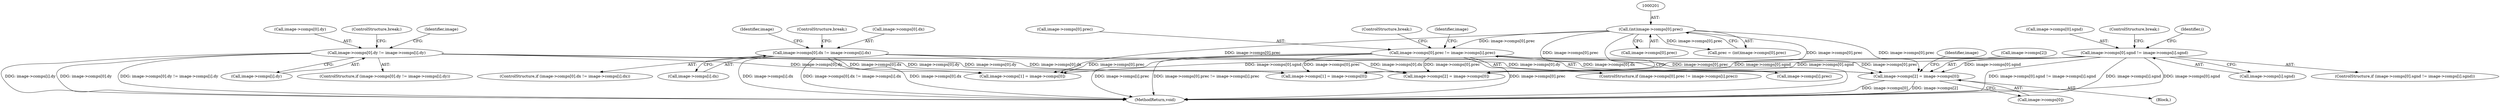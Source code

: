 digraph "0_openjpeg_2e5ab1d9987831c981ff05862e8ccf1381ed58ea@array" {
"1001108" [label="(Call,image->comps[2] = image->comps[0])"];
"1000294" [label="(Call,image->comps[0].sgnd != image->comps[i].sgnd)"];
"1000276" [label="(Call,image->comps[0].prec != image->comps[i].prec)"];
"1000200" [label="(Call,(int)image->comps[0].prec)"];
"1000240" [label="(Call,image->comps[0].dx != image->comps[i].dx)"];
"1000258" [label="(Call,image->comps[0].dy != image->comps[i].dy)"];
"1000274" [label="(ControlStructure,break;)"];
"1000280" [label="(Identifier,image)"];
"1000275" [label="(ControlStructure,if (image->comps[0].prec != image->comps[i].prec))"];
"1000256" [label="(ControlStructure,break;)"];
"1000294" [label="(Call,image->comps[0].sgnd != image->comps[i].sgnd)"];
"1000302" [label="(Call,image->comps[i].sgnd)"];
"1000293" [label="(ControlStructure,if (image->comps[0].sgnd != image->comps[i].sgnd))"];
"1001097" [label="(Call,image->comps[1] = image->comps[0])"];
"1000298" [label="(Identifier,image)"];
"1001383" [label="(Call,image->comps[1] = image->comps[0])"];
"1000237" [label="(Identifier,i)"];
"1000277" [label="(Call,image->comps[0].prec)"];
"1000202" [label="(Call,image->comps[0].prec)"];
"1000239" [label="(ControlStructure,if (image->comps[0].dx != image->comps[i].dx))"];
"1000241" [label="(Call,image->comps[0].dx)"];
"1000257" [label="(ControlStructure,if (image->comps[0].dy != image->comps[i].dy))"];
"1000259" [label="(Call,image->comps[0].dy)"];
"1000200" [label="(Call,(int)image->comps[0].prec)"];
"1001123" [label="(Identifier,image)"];
"1000284" [label="(Call,image->comps[i].prec)"];
"1000240" [label="(Call,image->comps[0].dx != image->comps[i].dx)"];
"1000262" [label="(Identifier,image)"];
"1001109" [label="(Call,image->comps[2])"];
"1001394" [label="(Call,image->comps[2] = image->comps[0])"];
"1000276" [label="(Call,image->comps[0].prec != image->comps[i].prec)"];
"1001114" [label="(Call,image->comps[0])"];
"1000295" [label="(Call,image->comps[0].sgnd)"];
"1000248" [label="(Call,image->comps[i].dx)"];
"1001560" [label="(MethodReturn,void)"];
"1000258" [label="(Call,image->comps[0].dy != image->comps[i].dy)"];
"1000292" [label="(ControlStructure,break;)"];
"1000310" [label="(ControlStructure,break;)"];
"1001108" [label="(Call,image->comps[2] = image->comps[0])"];
"1000198" [label="(Call,prec = (int)image->comps[0].prec)"];
"1000266" [label="(Call,image->comps[i].dy)"];
"1000975" [label="(Block,)"];
"1001108" -> "1000975"  [label="AST: "];
"1001108" -> "1001114"  [label="CFG: "];
"1001109" -> "1001108"  [label="AST: "];
"1001114" -> "1001108"  [label="AST: "];
"1001123" -> "1001108"  [label="CFG: "];
"1001108" -> "1001560"  [label="DDG: image->comps[0]"];
"1001108" -> "1001560"  [label="DDG: image->comps[2]"];
"1000294" -> "1001108"  [label="DDG: image->comps[0].sgnd"];
"1000276" -> "1001108"  [label="DDG: image->comps[0].prec"];
"1000240" -> "1001108"  [label="DDG: image->comps[0].dx"];
"1000200" -> "1001108"  [label="DDG: image->comps[0].prec"];
"1000258" -> "1001108"  [label="DDG: image->comps[0].dy"];
"1000294" -> "1000293"  [label="AST: "];
"1000294" -> "1000302"  [label="CFG: "];
"1000295" -> "1000294"  [label="AST: "];
"1000302" -> "1000294"  [label="AST: "];
"1000310" -> "1000294"  [label="CFG: "];
"1000237" -> "1000294"  [label="CFG: "];
"1000294" -> "1001560"  [label="DDG: image->comps[0].sgnd != image->comps[i].sgnd"];
"1000294" -> "1001560"  [label="DDG: image->comps[i].sgnd"];
"1000294" -> "1001560"  [label="DDG: image->comps[0].sgnd"];
"1000294" -> "1001097"  [label="DDG: image->comps[0].sgnd"];
"1000294" -> "1001383"  [label="DDG: image->comps[0].sgnd"];
"1000294" -> "1001394"  [label="DDG: image->comps[0].sgnd"];
"1000276" -> "1000275"  [label="AST: "];
"1000276" -> "1000284"  [label="CFG: "];
"1000277" -> "1000276"  [label="AST: "];
"1000284" -> "1000276"  [label="AST: "];
"1000292" -> "1000276"  [label="CFG: "];
"1000298" -> "1000276"  [label="CFG: "];
"1000276" -> "1001560"  [label="DDG: image->comps[i].prec"];
"1000276" -> "1001560"  [label="DDG: image->comps[0].prec != image->comps[i].prec"];
"1000276" -> "1001560"  [label="DDG: image->comps[0].prec"];
"1000200" -> "1000276"  [label="DDG: image->comps[0].prec"];
"1000276" -> "1001097"  [label="DDG: image->comps[0].prec"];
"1000276" -> "1001383"  [label="DDG: image->comps[0].prec"];
"1000276" -> "1001394"  [label="DDG: image->comps[0].prec"];
"1000200" -> "1000198"  [label="AST: "];
"1000200" -> "1000202"  [label="CFG: "];
"1000201" -> "1000200"  [label="AST: "];
"1000202" -> "1000200"  [label="AST: "];
"1000198" -> "1000200"  [label="CFG: "];
"1000200" -> "1001560"  [label="DDG: image->comps[0].prec"];
"1000200" -> "1000198"  [label="DDG: image->comps[0].prec"];
"1000200" -> "1001097"  [label="DDG: image->comps[0].prec"];
"1000200" -> "1001383"  [label="DDG: image->comps[0].prec"];
"1000200" -> "1001394"  [label="DDG: image->comps[0].prec"];
"1000240" -> "1000239"  [label="AST: "];
"1000240" -> "1000248"  [label="CFG: "];
"1000241" -> "1000240"  [label="AST: "];
"1000248" -> "1000240"  [label="AST: "];
"1000256" -> "1000240"  [label="CFG: "];
"1000262" -> "1000240"  [label="CFG: "];
"1000240" -> "1001560"  [label="DDG: image->comps[i].dx"];
"1000240" -> "1001560"  [label="DDG: image->comps[0].dx != image->comps[i].dx"];
"1000240" -> "1001560"  [label="DDG: image->comps[0].dx"];
"1000240" -> "1001097"  [label="DDG: image->comps[0].dx"];
"1000240" -> "1001383"  [label="DDG: image->comps[0].dx"];
"1000240" -> "1001394"  [label="DDG: image->comps[0].dx"];
"1000258" -> "1000257"  [label="AST: "];
"1000258" -> "1000266"  [label="CFG: "];
"1000259" -> "1000258"  [label="AST: "];
"1000266" -> "1000258"  [label="AST: "];
"1000274" -> "1000258"  [label="CFG: "];
"1000280" -> "1000258"  [label="CFG: "];
"1000258" -> "1001560"  [label="DDG: image->comps[0].dy"];
"1000258" -> "1001560"  [label="DDG: image->comps[0].dy != image->comps[i].dy"];
"1000258" -> "1001560"  [label="DDG: image->comps[i].dy"];
"1000258" -> "1001097"  [label="DDG: image->comps[0].dy"];
"1000258" -> "1001383"  [label="DDG: image->comps[0].dy"];
"1000258" -> "1001394"  [label="DDG: image->comps[0].dy"];
}
